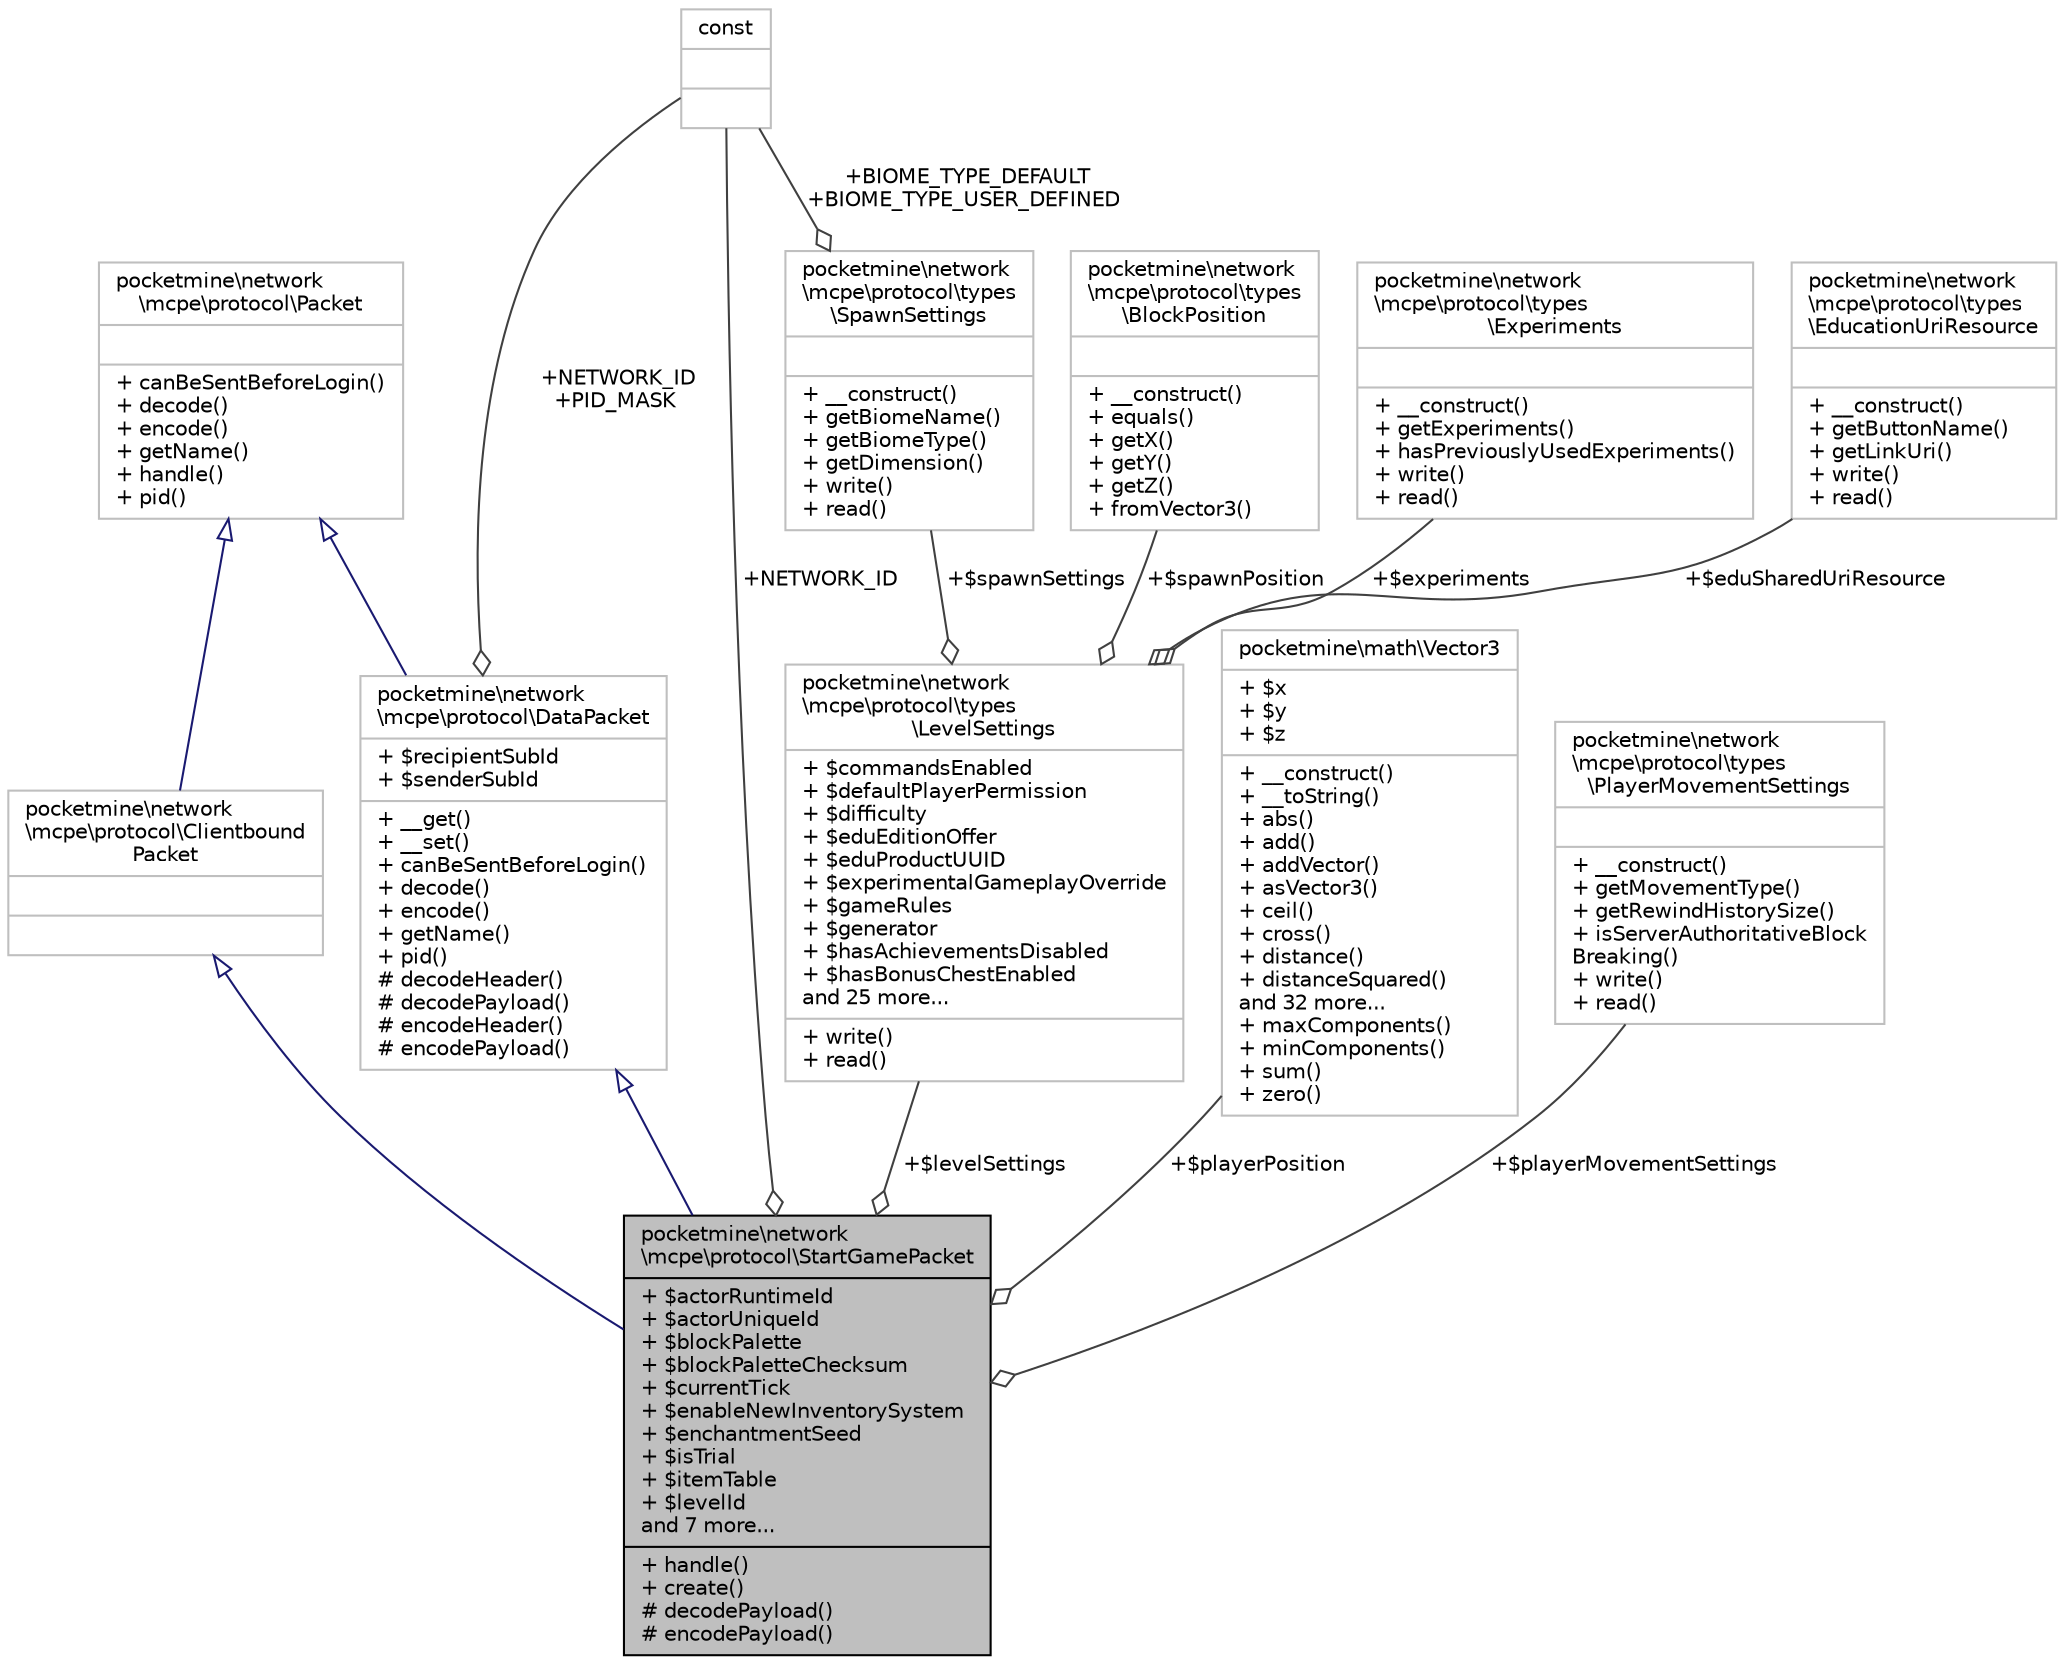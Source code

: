 digraph "pocketmine\network\mcpe\protocol\StartGamePacket"
{
 // INTERACTIVE_SVG=YES
 // LATEX_PDF_SIZE
  edge [fontname="Helvetica",fontsize="10",labelfontname="Helvetica",labelfontsize="10"];
  node [fontname="Helvetica",fontsize="10",shape=record];
  Node1 [label="{pocketmine\\network\l\\mcpe\\protocol\\StartGamePacket\n|+ $actorRuntimeId\l+ $actorUniqueId\l+ $blockPalette\l+ $blockPaletteChecksum\l+ $currentTick\l+ $enableNewInventorySystem\l+ $enchantmentSeed\l+ $isTrial\l+ $itemTable\l+ $levelId\land 7 more...\l|+ handle()\l+ create()\l# decodePayload()\l# encodePayload()\l}",height=0.2,width=0.4,color="black", fillcolor="grey75", style="filled", fontcolor="black",tooltip=" "];
  Node2 -> Node1 [dir="back",color="midnightblue",fontsize="10",style="solid",arrowtail="onormal",fontname="Helvetica"];
  Node2 [label="{pocketmine\\network\l\\mcpe\\protocol\\DataPacket\n|+ $recipientSubId\l+ $senderSubId\l|+ __get()\l+ __set()\l+ canBeSentBeforeLogin()\l+ decode()\l+ encode()\l+ getName()\l+ pid()\l# decodeHeader()\l# decodePayload()\l# encodeHeader()\l# encodePayload()\l}",height=0.2,width=0.4,color="grey75", fillcolor="white", style="filled",URL="$d1/ddb/classpocketmine_1_1network_1_1mcpe_1_1protocol_1_1_data_packet.html",tooltip=" "];
  Node3 -> Node2 [dir="back",color="midnightblue",fontsize="10",style="solid",arrowtail="onormal",fontname="Helvetica"];
  Node3 [label="{pocketmine\\network\l\\mcpe\\protocol\\Packet\n||+ canBeSentBeforeLogin()\l+ decode()\l+ encode()\l+ getName()\l+ handle()\l+ pid()\l}",height=0.2,width=0.4,color="grey75", fillcolor="white", style="filled",URL="$d4/d5d/interfacepocketmine_1_1network_1_1mcpe_1_1protocol_1_1_packet.html",tooltip=" "];
  Node4 -> Node2 [color="grey25",fontsize="10",style="solid",label=" +NETWORK_ID\n+PID_MASK" ,arrowhead="odiamond",fontname="Helvetica"];
  Node4 [label="{const\n||}",height=0.2,width=0.4,color="grey75", fillcolor="white", style="filled",tooltip=" "];
  Node5 -> Node1 [dir="back",color="midnightblue",fontsize="10",style="solid",arrowtail="onormal",fontname="Helvetica"];
  Node5 [label="{pocketmine\\network\l\\mcpe\\protocol\\Clientbound\lPacket\n||}",height=0.2,width=0.4,color="grey75", fillcolor="white", style="filled",URL="$da/d77/interfacepocketmine_1_1network_1_1mcpe_1_1protocol_1_1_clientbound_packet.html",tooltip=" "];
  Node3 -> Node5 [dir="back",color="midnightblue",fontsize="10",style="solid",arrowtail="onormal",fontname="Helvetica"];
  Node4 -> Node1 [color="grey25",fontsize="10",style="solid",label=" +NETWORK_ID" ,arrowhead="odiamond",fontname="Helvetica"];
  Node6 -> Node1 [color="grey25",fontsize="10",style="solid",label=" +$playerPosition" ,arrowhead="odiamond",fontname="Helvetica"];
  Node6 [label="{pocketmine\\math\\Vector3\n|+ $x\l+ $y\l+ $z\l|+ __construct()\l+ __toString()\l+ abs()\l+ add()\l+ addVector()\l+ asVector3()\l+ ceil()\l+ cross()\l+ distance()\l+ distanceSquared()\land 32 more...\l+ maxComponents()\l+ minComponents()\l+ sum()\l+ zero()\l}",height=0.2,width=0.4,color="grey75", fillcolor="white", style="filled",URL="$d2/d90/classpocketmine_1_1math_1_1_vector3.html",tooltip=" "];
  Node7 -> Node1 [color="grey25",fontsize="10",style="solid",label=" +$levelSettings" ,arrowhead="odiamond",fontname="Helvetica"];
  Node7 [label="{pocketmine\\network\l\\mcpe\\protocol\\types\l\\LevelSettings\n|+ $commandsEnabled\l+ $defaultPlayerPermission\l+ $difficulty\l+ $eduEditionOffer\l+ $eduProductUUID\l+ $experimentalGameplayOverride\l+ $gameRules\l+ $generator\l+ $hasAchievementsDisabled\l+ $hasBonusChestEnabled\land 25 more...\l|+ write()\l+ read()\l}",height=0.2,width=0.4,color="grey75", fillcolor="white", style="filled",URL="$de/dea/classpocketmine_1_1network_1_1mcpe_1_1protocol_1_1types_1_1_level_settings.html",tooltip=" "];
  Node8 -> Node7 [color="grey25",fontsize="10",style="solid",label=" +$spawnSettings" ,arrowhead="odiamond",fontname="Helvetica"];
  Node8 [label="{pocketmine\\network\l\\mcpe\\protocol\\types\l\\SpawnSettings\n||+ __construct()\l+ getBiomeName()\l+ getBiomeType()\l+ getDimension()\l+ write()\l+ read()\l}",height=0.2,width=0.4,color="grey75", fillcolor="white", style="filled",URL="$d9/d71/classpocketmine_1_1network_1_1mcpe_1_1protocol_1_1types_1_1_spawn_settings.html",tooltip=" "];
  Node4 -> Node8 [color="grey25",fontsize="10",style="solid",label=" +BIOME_TYPE_DEFAULT\n+BIOME_TYPE_USER_DEFINED" ,arrowhead="odiamond",fontname="Helvetica"];
  Node9 -> Node7 [color="grey25",fontsize="10",style="solid",label=" +$spawnPosition" ,arrowhead="odiamond",fontname="Helvetica"];
  Node9 [label="{pocketmine\\network\l\\mcpe\\protocol\\types\l\\BlockPosition\n||+ __construct()\l+ equals()\l+ getX()\l+ getY()\l+ getZ()\l+ fromVector3()\l}",height=0.2,width=0.4,color="grey75", fillcolor="white", style="filled",URL="$d1/d5f/classpocketmine_1_1network_1_1mcpe_1_1protocol_1_1types_1_1_block_position.html",tooltip=" "];
  Node10 -> Node7 [color="grey25",fontsize="10",style="solid",label=" +$experiments" ,arrowhead="odiamond",fontname="Helvetica"];
  Node10 [label="{pocketmine\\network\l\\mcpe\\protocol\\types\l\\Experiments\n||+ __construct()\l+ getExperiments()\l+ hasPreviouslyUsedExperiments()\l+ write()\l+ read()\l}",height=0.2,width=0.4,color="grey75", fillcolor="white", style="filled",URL="$db/d33/classpocketmine_1_1network_1_1mcpe_1_1protocol_1_1types_1_1_experiments.html",tooltip=" "];
  Node11 -> Node7 [color="grey25",fontsize="10",style="solid",label=" +$eduSharedUriResource" ,arrowhead="odiamond",fontname="Helvetica"];
  Node11 [label="{pocketmine\\network\l\\mcpe\\protocol\\types\l\\EducationUriResource\n||+ __construct()\l+ getButtonName()\l+ getLinkUri()\l+ write()\l+ read()\l}",height=0.2,width=0.4,color="grey75", fillcolor="white", style="filled",URL="$d4/d9b/classpocketmine_1_1network_1_1mcpe_1_1protocol_1_1types_1_1_education_uri_resource.html",tooltip=" "];
  Node12 -> Node1 [color="grey25",fontsize="10",style="solid",label=" +$playerMovementSettings" ,arrowhead="odiamond",fontname="Helvetica"];
  Node12 [label="{pocketmine\\network\l\\mcpe\\protocol\\types\l\\PlayerMovementSettings\n||+ __construct()\l+ getMovementType()\l+ getRewindHistorySize()\l+ isServerAuthoritativeBlock\lBreaking()\l+ write()\l+ read()\l}",height=0.2,width=0.4,color="grey75", fillcolor="white", style="filled",URL="$d1/df0/classpocketmine_1_1network_1_1mcpe_1_1protocol_1_1types_1_1_player_movement_settings.html",tooltip=" "];
}
